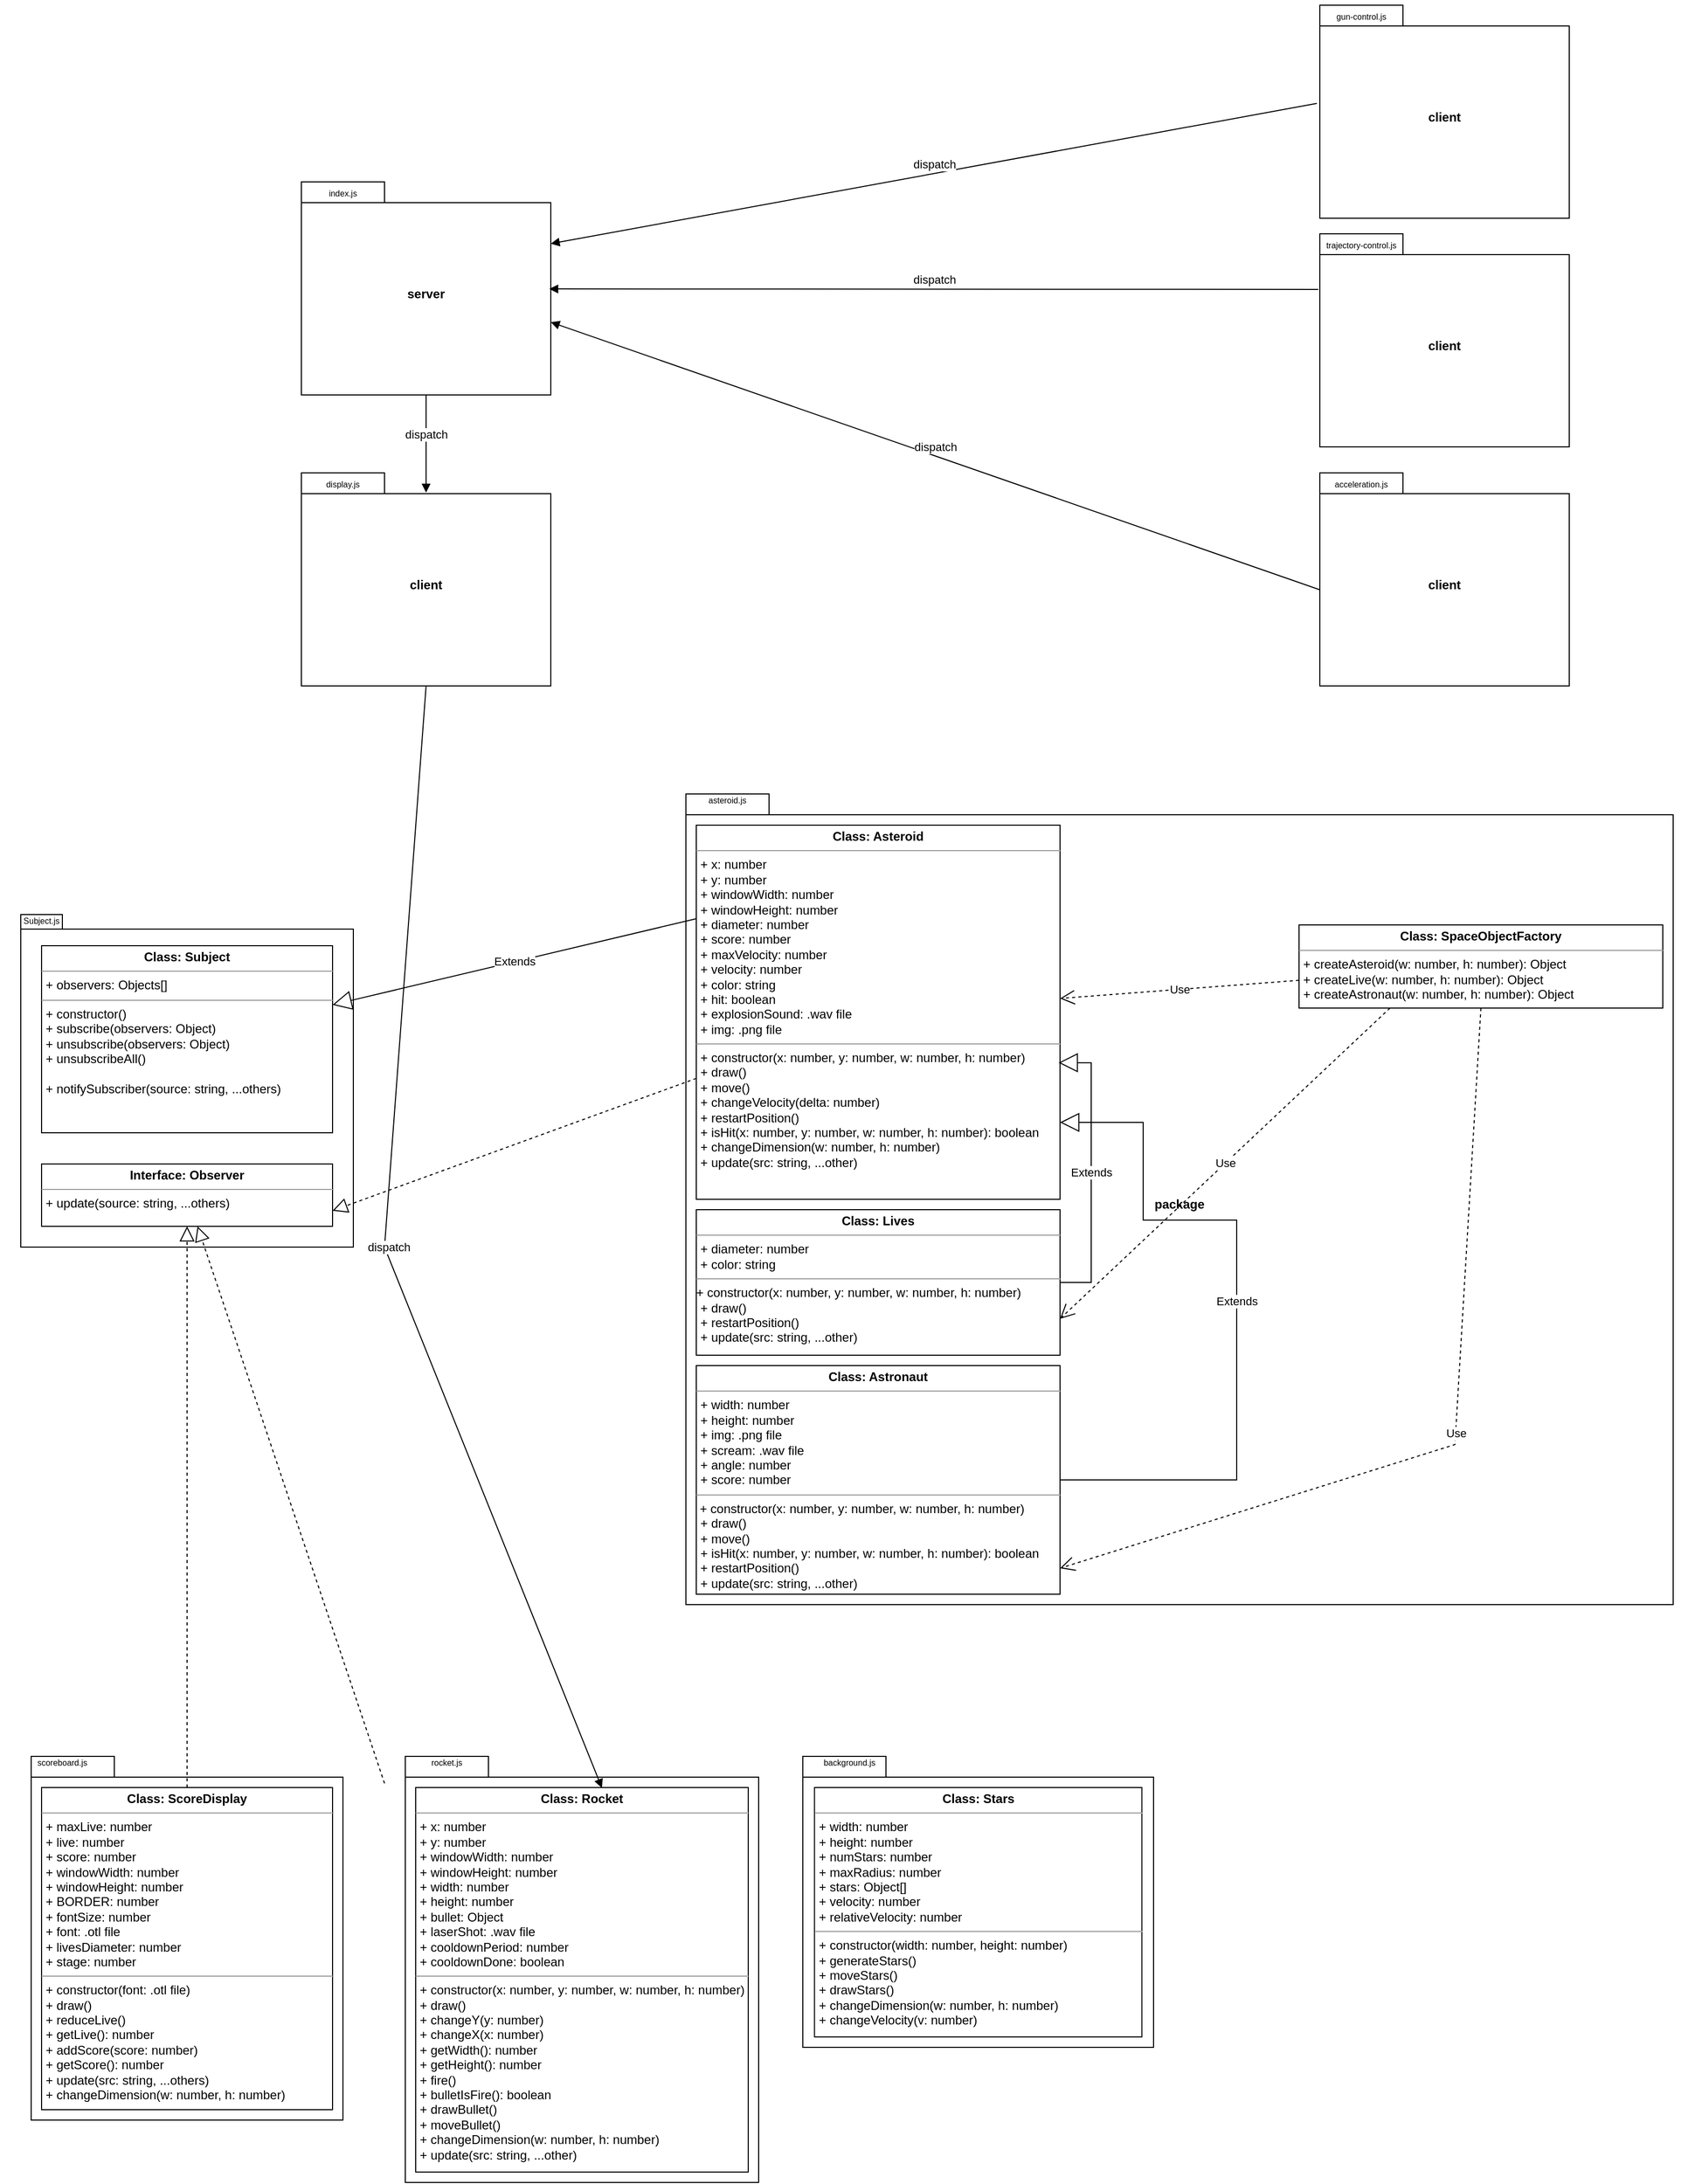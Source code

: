 <mxfile version="21.3.2" type="device">
  <diagram name="Page-1" id="iW9HpgrgspjeNjqDA-Ny">
    <mxGraphModel dx="2911" dy="2049" grid="1" gridSize="10" guides="1" tooltips="1" connect="1" arrows="1" fold="1" page="1" pageScale="1" pageWidth="1654" pageHeight="2336" math="0" shadow="0">
      <root>
        <mxCell id="0" />
        <mxCell id="1" parent="0" />
        <mxCell id="l-1ZIi7Bs2jwUkgEGIXl-24" value="" style="group" vertex="1" connectable="0" parent="1">
          <mxGeometry x="760" y="1700" width="360" height="290" as="geometry" />
        </mxCell>
        <mxCell id="l-1ZIi7Bs2jwUkgEGIXl-22" value="package" style="shape=folder;fontStyle=1;spacingTop=10;tabWidth=80;tabHeight=20;tabPosition=left;html=1;whiteSpace=wrap;" vertex="1" parent="l-1ZIi7Bs2jwUkgEGIXl-24">
          <mxGeometry x="22.5" y="10" width="337.5" height="280" as="geometry" />
        </mxCell>
        <mxCell id="l-1ZIi7Bs2jwUkgEGIXl-23" value="&lt;font style=&quot;font-size: 8px;&quot;&gt;background.js&lt;/font&gt;" style="text;strokeColor=none;align=center;fillColor=none;html=1;verticalAlign=middle;whiteSpace=wrap;rounded=0;" vertex="1" parent="l-1ZIi7Bs2jwUkgEGIXl-24">
          <mxGeometry width="135" height="30" as="geometry" />
        </mxCell>
        <mxCell id="l-1ZIi7Bs2jwUkgEGIXl-6" value="&lt;p style=&quot;margin:0px;margin-top:4px;text-align:center;&quot;&gt;&lt;b&gt;Class: Stars&lt;/b&gt;&lt;/p&gt;&lt;hr size=&quot;1&quot;&gt;&lt;p style=&quot;margin:0px;margin-left:4px;&quot;&gt;+ width: number&lt;/p&gt;&lt;p style=&quot;margin:0px;margin-left:4px;&quot;&gt;+ height: number&lt;/p&gt;&lt;p style=&quot;margin:0px;margin-left:4px;&quot;&gt;+ numStars: number&lt;/p&gt;&lt;p style=&quot;margin:0px;margin-left:4px;&quot;&gt;+ maxRadius: number&lt;/p&gt;&lt;p style=&quot;margin:0px;margin-left:4px;&quot;&gt;+ stars: Object[]&lt;/p&gt;&lt;p style=&quot;margin:0px;margin-left:4px;&quot;&gt;+ velocity: number&lt;/p&gt;&lt;p style=&quot;margin:0px;margin-left:4px;&quot;&gt;+ relativeVelocity: number&lt;/p&gt;&lt;hr size=&quot;1&quot;&gt;&lt;p style=&quot;margin:0px;margin-left:4px;&quot;&gt;+ constructor(width: number, height: number)&lt;/p&gt;&lt;p style=&quot;margin:0px;margin-left:4px;&quot;&gt;+ generateStars()&lt;/p&gt;&lt;p style=&quot;margin:0px;margin-left:4px;&quot;&gt;+ moveStars()&lt;/p&gt;&lt;p style=&quot;margin:0px;margin-left:4px;&quot;&gt;+ drawStars()&lt;/p&gt;&lt;p style=&quot;margin:0px;margin-left:4px;&quot;&gt;+ changeDimension(w: number, h: number)&lt;/p&gt;&lt;p style=&quot;margin:0px;margin-left:4px;&quot;&gt;+ changeVelocity(v: number)&lt;/p&gt;" style="verticalAlign=top;align=left;overflow=fill;fontSize=12;fontFamily=Helvetica;html=1;whiteSpace=wrap;" vertex="1" parent="l-1ZIi7Bs2jwUkgEGIXl-24">
          <mxGeometry x="33.75" y="40" width="315.0" height="240" as="geometry" />
        </mxCell>
        <mxCell id="l-1ZIi7Bs2jwUkgEGIXl-25" value="" style="group" vertex="1" connectable="0" parent="1">
          <mxGeometry x="650" y="774" width="990" height="880" as="geometry" />
        </mxCell>
        <mxCell id="l-1ZIi7Bs2jwUkgEGIXl-20" value="package" style="shape=folder;fontStyle=1;spacingTop=10;tabWidth=80;tabHeight=20;tabPosition=left;html=1;whiteSpace=wrap;" vertex="1" parent="l-1ZIi7Bs2jwUkgEGIXl-25">
          <mxGeometry x="20" y="10" width="950" height="780" as="geometry" />
        </mxCell>
        <mxCell id="l-1ZIi7Bs2jwUkgEGIXl-21" value="&lt;font style=&quot;font-size: 8px;&quot;&gt;asteroid.js&lt;/font&gt;" style="text;strokeColor=none;align=center;fillColor=none;html=1;verticalAlign=middle;whiteSpace=wrap;rounded=0;" vertex="1" parent="l-1ZIi7Bs2jwUkgEGIXl-25">
          <mxGeometry width="120" height="30" as="geometry" />
        </mxCell>
        <mxCell id="l-1ZIi7Bs2jwUkgEGIXl-7" value="&lt;p style=&quot;margin:0px;margin-top:4px;text-align:center;&quot;&gt;&lt;b&gt;Class: Asteroid&lt;/b&gt;&lt;/p&gt;&lt;hr size=&quot;1&quot;&gt;&lt;p style=&quot;margin:0px;margin-left:4px;&quot;&gt;+ x: number&lt;br&gt;&lt;/p&gt;&lt;p style=&quot;margin:0px;margin-left:4px;&quot;&gt;+ y: number&lt;/p&gt;&lt;p style=&quot;margin:0px;margin-left:4px;&quot;&gt;+ windowWidth: number&lt;/p&gt;&lt;p style=&quot;margin:0px;margin-left:4px;&quot;&gt;+ windowHeight: number&lt;/p&gt;&lt;p style=&quot;margin:0px;margin-left:4px;&quot;&gt;+ diameter: number&lt;/p&gt;&lt;p style=&quot;margin:0px;margin-left:4px;&quot;&gt;+ score: number&lt;/p&gt;&lt;p style=&quot;margin:0px;margin-left:4px;&quot;&gt;+ maxVelocity: number&lt;/p&gt;&lt;p style=&quot;margin:0px;margin-left:4px;&quot;&gt;+ velocity: number&lt;/p&gt;&lt;p style=&quot;margin:0px;margin-left:4px;&quot;&gt;+ color: string&lt;/p&gt;&lt;p style=&quot;margin:0px;margin-left:4px;&quot;&gt;+ hit: boolean&lt;/p&gt;&lt;p style=&quot;margin:0px;margin-left:4px;&quot;&gt;+ explosionSound: .wav file&lt;/p&gt;&lt;p style=&quot;margin:0px;margin-left:4px;&quot;&gt;+ img: .png file&lt;/p&gt;&lt;hr size=&quot;1&quot;&gt;&lt;p style=&quot;margin:0px;margin-left:4px;&quot;&gt;+ constructor(x: number, y: number, w: number, h: number)&lt;/p&gt;&lt;p style=&quot;margin:0px;margin-left:4px;&quot;&gt;+ draw()&lt;/p&gt;&lt;p style=&quot;margin:0px;margin-left:4px;&quot;&gt;+ move()&lt;/p&gt;&lt;p style=&quot;margin:0px;margin-left:4px;&quot;&gt;+ changeVelocity(delta: number)&lt;/p&gt;&lt;p style=&quot;margin:0px;margin-left:4px;&quot;&gt;+ restartPosition()&lt;/p&gt;&lt;p style=&quot;margin:0px;margin-left:4px;&quot;&gt;+ isHit(x: number, y: number, w: number, h: number): boolean&lt;/p&gt;&lt;p style=&quot;margin:0px;margin-left:4px;&quot;&gt;+ changeDimension(w: number, h: number)&lt;/p&gt;&lt;p style=&quot;margin:0px;margin-left:4px;&quot;&gt;+ update(src: string, ...other)&lt;/p&gt;" style="verticalAlign=top;align=left;overflow=fill;fontSize=12;fontFamily=Helvetica;html=1;whiteSpace=wrap;" vertex="1" parent="l-1ZIi7Bs2jwUkgEGIXl-25">
          <mxGeometry x="30" y="40" width="350" height="360" as="geometry" />
        </mxCell>
        <mxCell id="l-1ZIi7Bs2jwUkgEGIXl-8" value="&lt;p style=&quot;margin:0px;margin-top:4px;text-align:center;&quot;&gt;&lt;b&gt;Class: Lives&lt;/b&gt;&lt;/p&gt;&lt;hr size=&quot;1&quot;&gt;&lt;p style=&quot;margin:0px;margin-left:4px;&quot;&gt;+ diameter: number&lt;br&gt;&lt;/p&gt;&lt;p style=&quot;margin:0px;margin-left:4px;&quot;&gt;+ color: string&lt;/p&gt;&lt;hr size=&quot;1&quot;&gt;+ constructor(x: number, y: number, w: number, h: number)&lt;p style=&quot;margin:0px;margin-left:4px;&quot;&gt;+ draw()&lt;br&gt;&lt;/p&gt;&lt;p style=&quot;margin:0px;margin-left:4px;&quot;&gt;&lt;span style=&quot;background-color: initial;&quot;&gt;+ restartPosition()&lt;/span&gt;&lt;/p&gt;&lt;p style=&quot;margin:0px;margin-left:4px;&quot;&gt;&lt;span style=&quot;background-color: initial;&quot;&gt;+ update(src: string, ...other)&lt;/span&gt;&lt;/p&gt;" style="verticalAlign=top;align=left;overflow=fill;fontSize=12;fontFamily=Helvetica;html=1;whiteSpace=wrap;" vertex="1" parent="l-1ZIi7Bs2jwUkgEGIXl-25">
          <mxGeometry x="30" y="410" width="350" height="140" as="geometry" />
        </mxCell>
        <mxCell id="l-1ZIi7Bs2jwUkgEGIXl-12" value="&lt;p style=&quot;margin:0px;margin-top:4px;text-align:center;&quot;&gt;&lt;b&gt;Class: Astronaut&lt;/b&gt;&lt;/p&gt;&lt;hr size=&quot;1&quot;&gt;&lt;p style=&quot;margin:0px;margin-left:4px;&quot;&gt;+&amp;nbsp;width: number&lt;br&gt;&lt;/p&gt;&lt;p style=&quot;margin: 0px 0px 0px 4px;&quot;&gt;+ height: number&lt;/p&gt;&lt;p style=&quot;margin: 0px 0px 0px 4px;&quot;&gt;+ img: .png file&lt;/p&gt;&lt;p style=&quot;margin: 0px 0px 0px 4px;&quot;&gt;+ scream: .wav file&lt;/p&gt;&lt;p style=&quot;margin: 0px 0px 0px 4px;&quot;&gt;+ angle: number&lt;/p&gt;&lt;p style=&quot;margin: 0px 0px 0px 4px;&quot;&gt;+ score: number&lt;/p&gt;&lt;hr size=&quot;1&quot;&gt;&amp;nbsp;+ constructor(x: number, y: number, w: number, h: number)&lt;p style=&quot;margin: 0px 0px 0px 4px;&quot;&gt;+ draw()&lt;/p&gt;&lt;p style=&quot;margin: 0px 0px 0px 4px;&quot;&gt;+ move()&lt;/p&gt;&lt;p style=&quot;margin: 0px 0px 0px 4px;&quot;&gt;+ isHit(x: number, y: number, w: number, h: number): boolean&lt;/p&gt;&lt;p style=&quot;margin: 0px 0px 0px 4px;&quot;&gt;+ restartPosition()&lt;br&gt;&lt;/p&gt;&lt;p style=&quot;margin: 0px 0px 0px 4px;&quot;&gt;+ update(src: string, ...other)&lt;/p&gt;" style="verticalAlign=top;align=left;overflow=fill;fontSize=12;fontFamily=Helvetica;html=1;whiteSpace=wrap;" vertex="1" parent="l-1ZIi7Bs2jwUkgEGIXl-25">
          <mxGeometry x="30" y="560" width="350" height="220" as="geometry" />
        </mxCell>
        <mxCell id="l-1ZIi7Bs2jwUkgEGIXl-13" value="&lt;p style=&quot;margin:0px;margin-top:4px;text-align:center;&quot;&gt;&lt;b&gt;Class: SpaceObjectFactory&lt;/b&gt;&lt;/p&gt;&lt;hr size=&quot;1&quot;&gt;&lt;p style=&quot;margin:0px;margin-left:4px;&quot;&gt;+ createAsteroid(w: number, h: number): Object&lt;/p&gt;&lt;p style=&quot;margin:0px;margin-left:4px;&quot;&gt;&lt;span style=&quot;background-color: initial;&quot;&gt;+ createLive(w: number, h: number): Object&lt;/span&gt;&lt;br&gt;&lt;/p&gt;&lt;p style=&quot;margin:0px;margin-left:4px;&quot;&gt;+ createAstronaut(w: number, h: number): Object&lt;span style=&quot;background-color: initial;&quot;&gt;&lt;br&gt;&lt;/span&gt;&lt;/p&gt;" style="verticalAlign=top;align=left;overflow=fill;fontSize=12;fontFamily=Helvetica;html=1;whiteSpace=wrap;" vertex="1" parent="l-1ZIi7Bs2jwUkgEGIXl-25">
          <mxGeometry x="610" y="136" width="350" height="80" as="geometry" />
        </mxCell>
        <mxCell id="l-1ZIi7Bs2jwUkgEGIXl-57" value="Extends" style="endArrow=block;endSize=16;endFill=0;html=1;rounded=0;entryX=0.996;entryY=0.635;entryDx=0;entryDy=0;edgeStyle=entityRelationEdgeStyle;entryPerimeter=0;" edge="1" parent="l-1ZIi7Bs2jwUkgEGIXl-25" source="l-1ZIi7Bs2jwUkgEGIXl-8" target="l-1ZIi7Bs2jwUkgEGIXl-7">
          <mxGeometry width="160" relative="1" as="geometry">
            <mxPoint x="400" y="520.23" as="sourcePoint" />
            <mxPoint x="960" y="506" as="targetPoint" />
          </mxGeometry>
        </mxCell>
        <mxCell id="l-1ZIi7Bs2jwUkgEGIXl-58" value="Extends" style="endArrow=block;endSize=16;endFill=0;html=1;rounded=0;edgeStyle=orthogonalEdgeStyle;" edge="1" parent="l-1ZIi7Bs2jwUkgEGIXl-25" source="l-1ZIi7Bs2jwUkgEGIXl-12" target="l-1ZIi7Bs2jwUkgEGIXl-7">
          <mxGeometry width="160" relative="1" as="geometry">
            <mxPoint x="390" y="490" as="sourcePoint" />
            <mxPoint x="389" y="279" as="targetPoint" />
            <Array as="points">
              <mxPoint x="550" y="670" />
              <mxPoint x="550" y="420" />
              <mxPoint x="460" y="420" />
              <mxPoint x="460" y="326" />
            </Array>
          </mxGeometry>
        </mxCell>
        <mxCell id="l-1ZIi7Bs2jwUkgEGIXl-59" value="Use" style="endArrow=open;endSize=12;dashed=1;html=1;rounded=0;" edge="1" parent="l-1ZIi7Bs2jwUkgEGIXl-25" source="l-1ZIi7Bs2jwUkgEGIXl-13" target="l-1ZIi7Bs2jwUkgEGIXl-7">
          <mxGeometry width="160" relative="1" as="geometry">
            <mxPoint x="470" y="356" as="sourcePoint" />
            <mxPoint x="630" y="356" as="targetPoint" />
          </mxGeometry>
        </mxCell>
        <mxCell id="l-1ZIi7Bs2jwUkgEGIXl-60" value="Use" style="endArrow=open;endSize=12;dashed=1;html=1;rounded=0;entryX=1;entryY=0.75;entryDx=0;entryDy=0;exitX=0.25;exitY=1;exitDx=0;exitDy=0;" edge="1" parent="l-1ZIi7Bs2jwUkgEGIXl-25" source="l-1ZIi7Bs2jwUkgEGIXl-13" target="l-1ZIi7Bs2jwUkgEGIXl-8">
          <mxGeometry width="160" relative="1" as="geometry">
            <mxPoint x="620" y="199" as="sourcePoint" />
            <mxPoint x="390" y="217" as="targetPoint" />
          </mxGeometry>
        </mxCell>
        <mxCell id="l-1ZIi7Bs2jwUkgEGIXl-61" value="Use" style="endArrow=open;endSize=12;dashed=1;html=1;rounded=0;entryX=1;entryY=0.75;entryDx=0;entryDy=0;exitX=0.5;exitY=1;exitDx=0;exitDy=0;" edge="1" parent="l-1ZIi7Bs2jwUkgEGIXl-25" source="l-1ZIi7Bs2jwUkgEGIXl-13">
          <mxGeometry width="160" relative="1" as="geometry">
            <mxPoint x="698" y="456" as="sourcePoint" />
            <mxPoint x="380" y="755" as="targetPoint" />
            <Array as="points">
              <mxPoint x="760" y="636" />
            </Array>
          </mxGeometry>
        </mxCell>
        <mxCell id="l-1ZIi7Bs2jwUkgEGIXl-26" value="" style="group" vertex="1" connectable="0" parent="1">
          <mxGeometry x="380" y="1700" width="360" height="420" as="geometry" />
        </mxCell>
        <mxCell id="l-1ZIi7Bs2jwUkgEGIXl-18" value="package" style="shape=folder;fontStyle=1;spacingTop=10;tabWidth=80;tabHeight=20;tabPosition=left;html=1;whiteSpace=wrap;" vertex="1" parent="l-1ZIi7Bs2jwUkgEGIXl-26">
          <mxGeometry x="20" y="10" width="340" height="410" as="geometry" />
        </mxCell>
        <mxCell id="l-1ZIi7Bs2jwUkgEGIXl-19" value="&lt;font style=&quot;font-size: 8px;&quot;&gt;rocket.js&lt;/font&gt;" style="text;strokeColor=none;align=center;fillColor=none;html=1;verticalAlign=middle;whiteSpace=wrap;rounded=0;" vertex="1" parent="l-1ZIi7Bs2jwUkgEGIXl-26">
          <mxGeometry width="120" height="30" as="geometry" />
        </mxCell>
        <mxCell id="l-1ZIi7Bs2jwUkgEGIXl-5" value="&lt;p style=&quot;margin:0px;margin-top:4px;text-align:center;&quot;&gt;&lt;b&gt;Class: Rocket&lt;/b&gt;&lt;/p&gt;&lt;hr size=&quot;1&quot;&gt;&lt;p style=&quot;margin:0px;margin-left:4px;&quot;&gt;+ x: number&lt;br&gt;&lt;/p&gt;&lt;p style=&quot;margin:0px;margin-left:4px;&quot;&gt;+ y: number&lt;/p&gt;&lt;p style=&quot;margin:0px;margin-left:4px;&quot;&gt;+ windowWidth: number&lt;/p&gt;&lt;p style=&quot;margin:0px;margin-left:4px;&quot;&gt;+ windowHeight: number&lt;/p&gt;&lt;p style=&quot;margin:0px;margin-left:4px;&quot;&gt;+ width: number&lt;/p&gt;&lt;p style=&quot;margin:0px;margin-left:4px;&quot;&gt;+ height: number&lt;/p&gt;&lt;p style=&quot;margin:0px;margin-left:4px;&quot;&gt;+ bullet: Object&lt;/p&gt;&lt;p style=&quot;margin:0px;margin-left:4px;&quot;&gt;+ laserShot: .wav file&lt;/p&gt;&lt;p style=&quot;margin:0px;margin-left:4px;&quot;&gt;+ cooldownPeriod: number&lt;/p&gt;&lt;p style=&quot;margin:0px;margin-left:4px;&quot;&gt;+ cooldownDone: boolean&lt;/p&gt;&lt;hr size=&quot;1&quot;&gt;&lt;p style=&quot;margin:0px;margin-left:4px;&quot;&gt;+ constructor(x: number, y: number, w: number, h: number)&lt;/p&gt;&lt;p style=&quot;margin:0px;margin-left:4px;&quot;&gt;+ draw()&lt;/p&gt;&lt;p style=&quot;margin:0px;margin-left:4px;&quot;&gt;&lt;span style=&quot;background-color: initial;&quot;&gt;+ changeY(y: number)&lt;br&gt;&lt;/span&gt;&lt;/p&gt;&lt;p style=&quot;margin:0px;margin-left:4px;&quot;&gt;&lt;span style=&quot;background-color: initial;&quot;&gt;+ changeX(x: number)&lt;/span&gt;&lt;/p&gt;&lt;p style=&quot;margin:0px;margin-left:4px;&quot;&gt;&lt;span style=&quot;background-color: initial;&quot;&gt;+ getWidth(): number&lt;/span&gt;&lt;/p&gt;&lt;p style=&quot;margin:0px;margin-left:4px;&quot;&gt;&lt;span style=&quot;background-color: initial;&quot;&gt;+ getHeight(): number&lt;/span&gt;&lt;/p&gt;&lt;p style=&quot;margin:0px;margin-left:4px;&quot;&gt;&lt;span style=&quot;background-color: initial;&quot;&gt;+ fire()&lt;/span&gt;&lt;/p&gt;&lt;p style=&quot;margin:0px;margin-left:4px;&quot;&gt;&lt;span style=&quot;background-color: initial;&quot;&gt;+ bulletIsFire(): boolean&lt;/span&gt;&lt;/p&gt;&lt;p style=&quot;margin:0px;margin-left:4px;&quot;&gt;&lt;span style=&quot;background-color: initial;&quot;&gt;+ drawBullet()&lt;/span&gt;&lt;/p&gt;&lt;p style=&quot;margin:0px;margin-left:4px;&quot;&gt;&lt;span style=&quot;background-color: initial;&quot;&gt;+ moveBullet()&lt;/span&gt;&lt;/p&gt;&lt;p style=&quot;margin:0px;margin-left:4px;&quot;&gt;&lt;span style=&quot;background-color: initial;&quot;&gt;+ changeDimension(w: number, h: number)&lt;/span&gt;&lt;/p&gt;&lt;p style=&quot;margin:0px;margin-left:4px;&quot;&gt;&lt;span style=&quot;background-color: initial;&quot;&gt;+ update(src: string, ...other)&amp;nbsp;&lt;/span&gt;&lt;/p&gt;" style="verticalAlign=top;align=left;overflow=fill;fontSize=12;fontFamily=Helvetica;html=1;whiteSpace=wrap;" vertex="1" parent="l-1ZIi7Bs2jwUkgEGIXl-26">
          <mxGeometry x="30" y="40" width="320" height="370" as="geometry" />
        </mxCell>
        <mxCell id="l-1ZIi7Bs2jwUkgEGIXl-27" value="" style="group" vertex="1" connectable="0" parent="1">
          <mxGeometry x="10" y="1700" width="330" height="360" as="geometry" />
        </mxCell>
        <mxCell id="l-1ZIi7Bs2jwUkgEGIXl-16" value="package" style="shape=folder;fontStyle=1;spacingTop=10;tabWidth=80;tabHeight=20;tabPosition=left;html=1;whiteSpace=wrap;" vertex="1" parent="l-1ZIi7Bs2jwUkgEGIXl-27">
          <mxGeometry x="30" y="10" width="300" height="350" as="geometry" />
        </mxCell>
        <mxCell id="l-1ZIi7Bs2jwUkgEGIXl-17" value="&lt;font style=&quot;font-size: 8px;&quot;&gt;scoreboard.js&lt;/font&gt;" style="text;strokeColor=none;align=center;fillColor=none;html=1;verticalAlign=middle;whiteSpace=wrap;rounded=0;" vertex="1" parent="l-1ZIi7Bs2jwUkgEGIXl-27">
          <mxGeometry width="120" height="30" as="geometry" />
        </mxCell>
        <mxCell id="l-1ZIi7Bs2jwUkgEGIXl-4" value="&lt;p style=&quot;margin:0px;margin-top:4px;text-align:center;&quot;&gt;&lt;b&gt;Class: ScoreDisplay&lt;/b&gt;&lt;/p&gt;&lt;hr size=&quot;1&quot;&gt;&lt;p style=&quot;margin:0px;margin-left:4px;&quot;&gt;+ maxLive: number&lt;/p&gt;&lt;p style=&quot;margin:0px;margin-left:4px;&quot;&gt;+ live: number&lt;/p&gt;&lt;p style=&quot;margin:0px;margin-left:4px;&quot;&gt;+ score: number&lt;/p&gt;&lt;p style=&quot;margin:0px;margin-left:4px;&quot;&gt;+ windowWidth: number&lt;/p&gt;&lt;p style=&quot;margin:0px;margin-left:4px;&quot;&gt;+ windowHeight: number&lt;/p&gt;&lt;p style=&quot;margin:0px;margin-left:4px;&quot;&gt;+ BORDER: number&lt;/p&gt;&lt;p style=&quot;margin:0px;margin-left:4px;&quot;&gt;+ fontSize: number&lt;/p&gt;&lt;p style=&quot;margin:0px;margin-left:4px;&quot;&gt;+ font: .otl file&lt;/p&gt;&lt;p style=&quot;margin:0px;margin-left:4px;&quot;&gt;+ livesDiameter: number&lt;/p&gt;&lt;p style=&quot;margin:0px;margin-left:4px;&quot;&gt;+ stage: number&lt;/p&gt;&lt;hr size=&quot;1&quot;&gt;&lt;p style=&quot;margin:0px;margin-left:4px;&quot;&gt;+ constructor(font: .otl file)&lt;/p&gt;&lt;p style=&quot;margin:0px;margin-left:4px;&quot;&gt;+ draw()&lt;/p&gt;&lt;p style=&quot;margin:0px;margin-left:4px;&quot;&gt;&lt;span style=&quot;background-color: initial;&quot;&gt;+ reduceLive()&lt;/span&gt;&lt;/p&gt;&lt;p style=&quot;margin:0px;margin-left:4px;&quot;&gt;+ getLive(): number&lt;/p&gt;&lt;p style=&quot;margin:0px;margin-left:4px;&quot;&gt;+ addScore(score: number)&lt;/p&gt;&lt;p style=&quot;margin:0px;margin-left:4px;&quot;&gt;+ getScore(): number&lt;/p&gt;&lt;p style=&quot;margin:0px;margin-left:4px;&quot;&gt;+ update(src: string, ...others)&lt;/p&gt;&lt;p style=&quot;margin:0px;margin-left:4px;&quot;&gt;+ changeDimension(w: number, h: number)&lt;/p&gt;" style="verticalAlign=top;align=left;overflow=fill;fontSize=12;fontFamily=Helvetica;html=1;whiteSpace=wrap;" vertex="1" parent="l-1ZIi7Bs2jwUkgEGIXl-27">
          <mxGeometry x="40" y="40" width="280" height="310" as="geometry" />
        </mxCell>
        <mxCell id="l-1ZIi7Bs2jwUkgEGIXl-28" value="" style="group" vertex="1" connectable="0" parent="1">
          <mxGeometry x="20" y="890" width="330" height="330" as="geometry" />
        </mxCell>
        <mxCell id="l-1ZIi7Bs2jwUkgEGIXl-14" value="package" style="shape=folder;fontStyle=1;spacingTop=10;tabWidth=40;tabHeight=14;tabPosition=left;html=1;whiteSpace=wrap;" vertex="1" parent="l-1ZIi7Bs2jwUkgEGIXl-28">
          <mxGeometry x="10" y="10" width="320" height="320" as="geometry" />
        </mxCell>
        <mxCell id="l-1ZIi7Bs2jwUkgEGIXl-2" value="&lt;p style=&quot;margin:0px;margin-top:4px;text-align:center;&quot;&gt;&lt;b&gt;Class: Subject&lt;/b&gt;&lt;/p&gt;&lt;hr size=&quot;1&quot;&gt;&lt;p style=&quot;margin:0px;margin-left:4px;&quot;&gt;+ observers: Objects[]&lt;/p&gt;&lt;hr size=&quot;1&quot;&gt;&lt;p style=&quot;margin:0px;margin-left:4px;&quot;&gt;+ constructor()&lt;/p&gt;&lt;p style=&quot;margin:0px;margin-left:4px;&quot;&gt;+ subscribe(observers: Object)&lt;/p&gt;&lt;p style=&quot;margin:0px;margin-left:4px;&quot;&gt;+ unsubscribe(observers: Object)&lt;/p&gt;&lt;p style=&quot;margin:0px;margin-left:4px;&quot;&gt;+ unsubscribeAll()&lt;/p&gt;&lt;p style=&quot;margin:0px;margin-left:4px;&quot;&gt;&lt;br&gt;&lt;/p&gt;&lt;p style=&quot;margin:0px;margin-left:4px;&quot;&gt;+ notifySubscriber(source: string, ...others)&lt;/p&gt;" style="verticalAlign=top;align=left;overflow=fill;fontSize=12;fontFamily=Helvetica;html=1;whiteSpace=wrap;" vertex="1" parent="l-1ZIi7Bs2jwUkgEGIXl-28">
          <mxGeometry x="30" y="40" width="280" height="180" as="geometry" />
        </mxCell>
        <mxCell id="l-1ZIi7Bs2jwUkgEGIXl-3" value="&lt;p style=&quot;margin:0px;margin-top:4px;text-align:center;&quot;&gt;&lt;b&gt;Interface: Observer&lt;/b&gt;&lt;/p&gt;&lt;hr size=&quot;1&quot;&gt;&lt;p style=&quot;margin:0px;margin-left:4px;&quot;&gt;+ update(source: string, ...others)&lt;/p&gt;" style="verticalAlign=top;align=left;overflow=fill;fontSize=12;fontFamily=Helvetica;html=1;whiteSpace=wrap;" vertex="1" parent="l-1ZIi7Bs2jwUkgEGIXl-28">
          <mxGeometry x="30" y="250" width="280" height="60" as="geometry" />
        </mxCell>
        <mxCell id="l-1ZIi7Bs2jwUkgEGIXl-15" value="&lt;font style=&quot;font-size: 8px;&quot;&gt;Subject.js&lt;/font&gt;" style="text;strokeColor=none;align=center;fillColor=none;html=1;verticalAlign=middle;whiteSpace=wrap;rounded=0;" vertex="1" parent="l-1ZIi7Bs2jwUkgEGIXl-28">
          <mxGeometry width="60" height="30" as="geometry" />
        </mxCell>
        <mxCell id="l-1ZIi7Bs2jwUkgEGIXl-29" value="client" style="shape=folder;fontStyle=1;spacingTop=10;tabWidth=80;tabHeight=20;tabPosition=left;html=1;whiteSpace=wrap;" vertex="1" parent="1">
          <mxGeometry x="1280" y="25" width="240" height="205" as="geometry" />
        </mxCell>
        <mxCell id="l-1ZIi7Bs2jwUkgEGIXl-34" value="&lt;font style=&quot;font-size: 8px;&quot;&gt;gun-control.js&lt;/font&gt;" style="text;strokeColor=none;align=center;fillColor=none;html=1;verticalAlign=middle;whiteSpace=wrap;rounded=0;" vertex="1" parent="1">
          <mxGeometry x="1260" y="20" width="120" height="30" as="geometry" />
        </mxCell>
        <mxCell id="l-1ZIi7Bs2jwUkgEGIXl-35" value="client" style="shape=folder;fontStyle=1;spacingTop=10;tabWidth=80;tabHeight=20;tabPosition=left;html=1;whiteSpace=wrap;" vertex="1" parent="1">
          <mxGeometry x="1280" y="245" width="240" height="205" as="geometry" />
        </mxCell>
        <mxCell id="l-1ZIi7Bs2jwUkgEGIXl-36" value="&lt;font style=&quot;font-size: 8px;&quot;&gt;trajectory-control.js&lt;/font&gt;" style="text;strokeColor=none;align=center;fillColor=none;html=1;verticalAlign=middle;whiteSpace=wrap;rounded=0;" vertex="1" parent="1">
          <mxGeometry x="1260" y="240" width="120" height="30" as="geometry" />
        </mxCell>
        <mxCell id="l-1ZIi7Bs2jwUkgEGIXl-37" value="client" style="shape=folder;fontStyle=1;spacingTop=10;tabWidth=80;tabHeight=20;tabPosition=left;html=1;whiteSpace=wrap;" vertex="1" parent="1">
          <mxGeometry x="1280" y="475" width="240" height="205" as="geometry" />
        </mxCell>
        <mxCell id="l-1ZIi7Bs2jwUkgEGIXl-38" value="&lt;font style=&quot;font-size: 8px;&quot;&gt;acceleration.js&lt;/font&gt;" style="text;strokeColor=none;align=center;fillColor=none;html=1;verticalAlign=middle;whiteSpace=wrap;rounded=0;" vertex="1" parent="1">
          <mxGeometry x="1260" y="470" width="120" height="30" as="geometry" />
        </mxCell>
        <mxCell id="l-1ZIi7Bs2jwUkgEGIXl-43" value="" style="group" vertex="1" connectable="0" parent="1">
          <mxGeometry x="280" y="470" width="260" height="210" as="geometry" />
        </mxCell>
        <mxCell id="l-1ZIi7Bs2jwUkgEGIXl-41" value="client" style="shape=folder;fontStyle=1;spacingTop=10;tabWidth=80;tabHeight=20;tabPosition=left;html=1;whiteSpace=wrap;" vertex="1" parent="l-1ZIi7Bs2jwUkgEGIXl-43">
          <mxGeometry x="20" y="5" width="240" height="205" as="geometry" />
        </mxCell>
        <mxCell id="l-1ZIi7Bs2jwUkgEGIXl-42" value="&lt;font style=&quot;font-size: 8px;&quot;&gt;display.js&lt;/font&gt;" style="text;strokeColor=none;align=center;fillColor=none;html=1;verticalAlign=middle;whiteSpace=wrap;rounded=0;" vertex="1" parent="l-1ZIi7Bs2jwUkgEGIXl-43">
          <mxGeometry width="120" height="30" as="geometry" />
        </mxCell>
        <mxCell id="l-1ZIi7Bs2jwUkgEGIXl-44" value="" style="group" vertex="1" connectable="0" parent="1">
          <mxGeometry x="280" y="190" width="260" height="210" as="geometry" />
        </mxCell>
        <mxCell id="l-1ZIi7Bs2jwUkgEGIXl-39" value="server" style="shape=folder;fontStyle=1;spacingTop=10;tabWidth=80;tabHeight=20;tabPosition=left;html=1;whiteSpace=wrap;" vertex="1" parent="l-1ZIi7Bs2jwUkgEGIXl-44">
          <mxGeometry x="20" y="5" width="240" height="205" as="geometry" />
        </mxCell>
        <mxCell id="l-1ZIi7Bs2jwUkgEGIXl-40" value="&lt;font style=&quot;font-size: 8px;&quot;&gt;index.js&lt;/font&gt;" style="text;strokeColor=none;align=center;fillColor=none;html=1;verticalAlign=middle;whiteSpace=wrap;rounded=0;" vertex="1" parent="l-1ZIi7Bs2jwUkgEGIXl-44">
          <mxGeometry width="120" height="30" as="geometry" />
        </mxCell>
        <mxCell id="l-1ZIi7Bs2jwUkgEGIXl-49" value="dispatch" style="html=1;verticalAlign=bottom;endArrow=block;edgeStyle=elbowEdgeStyle;elbow=vertical;curved=0;rounded=0;exitX=-0.006;exitY=0.261;exitDx=0;exitDy=0;exitPerimeter=0;entryX=0.994;entryY=0.5;entryDx=0;entryDy=0;entryPerimeter=0;" edge="1" parent="1" source="l-1ZIi7Bs2jwUkgEGIXl-35" target="l-1ZIi7Bs2jwUkgEGIXl-39">
          <mxGeometry width="80" relative="1" as="geometry">
            <mxPoint x="870" y="500" as="sourcePoint" />
            <mxPoint x="600" y="298" as="targetPoint" />
            <Array as="points">
              <mxPoint x="940" y="298" />
            </Array>
          </mxGeometry>
        </mxCell>
        <mxCell id="l-1ZIi7Bs2jwUkgEGIXl-50" value="dispatch" style="html=1;verticalAlign=bottom;endArrow=block;rounded=0;exitX=0;exitY=0;exitDx=0;exitDy=112.5;exitPerimeter=0;" edge="1" parent="1" source="l-1ZIi7Bs2jwUkgEGIXl-37">
          <mxGeometry width="80" relative="1" as="geometry">
            <mxPoint x="1110" y="590" as="sourcePoint" />
            <mxPoint x="540" y="330" as="targetPoint" />
          </mxGeometry>
        </mxCell>
        <mxCell id="l-1ZIi7Bs2jwUkgEGIXl-53" value="dispatch" style="html=1;verticalAlign=bottom;endArrow=block;rounded=0;exitX=-0.012;exitY=0.461;exitDx=0;exitDy=0;exitPerimeter=0;entryX=0.994;entryY=0.5;entryDx=0;entryDy=0;entryPerimeter=0;" edge="1" parent="1" source="l-1ZIi7Bs2jwUkgEGIXl-29">
          <mxGeometry width="80" relative="1" as="geometry">
            <mxPoint x="1280" y="255.5" as="sourcePoint" />
            <mxPoint x="540" y="254.5" as="targetPoint" />
          </mxGeometry>
        </mxCell>
        <mxCell id="l-1ZIi7Bs2jwUkgEGIXl-55" value="dispatch" style="html=1;verticalAlign=bottom;endArrow=block;rounded=0;" edge="1" parent="1" source="l-1ZIi7Bs2jwUkgEGIXl-39">
          <mxGeometry width="80" relative="1" as="geometry">
            <mxPoint x="1150" y="758" as="sourcePoint" />
            <mxPoint x="420" y="494" as="targetPoint" />
          </mxGeometry>
        </mxCell>
        <mxCell id="l-1ZIi7Bs2jwUkgEGIXl-56" value="Extends" style="endArrow=block;endSize=16;endFill=0;html=1;rounded=0;exitX=0;exitY=0.25;exitDx=0;exitDy=0;" edge="1" parent="1" source="l-1ZIi7Bs2jwUkgEGIXl-7" target="l-1ZIi7Bs2jwUkgEGIXl-2">
          <mxGeometry width="160" relative="1" as="geometry">
            <mxPoint x="120" y="918.23" as="sourcePoint" />
            <mxPoint x="190" y="1040" as="targetPoint" />
          </mxGeometry>
        </mxCell>
        <mxCell id="l-1ZIi7Bs2jwUkgEGIXl-62" value="" style="endArrow=block;dashed=1;endFill=0;endSize=12;html=1;rounded=0;entryX=1;entryY=0.75;entryDx=0;entryDy=0;" edge="1" parent="1" source="l-1ZIi7Bs2jwUkgEGIXl-7" target="l-1ZIi7Bs2jwUkgEGIXl-3">
          <mxGeometry width="160" relative="1" as="geometry">
            <mxPoint x="350" y="1140" as="sourcePoint" />
            <mxPoint x="510" y="1140" as="targetPoint" />
          </mxGeometry>
        </mxCell>
        <mxCell id="l-1ZIi7Bs2jwUkgEGIXl-63" value="" style="endArrow=block;dashed=1;endFill=0;endSize=12;html=1;rounded=0;entryX=0.5;entryY=1;entryDx=0;entryDy=0;exitX=0.5;exitY=0;exitDx=0;exitDy=0;" edge="1" parent="1" source="l-1ZIi7Bs2jwUkgEGIXl-4" target="l-1ZIi7Bs2jwUkgEGIXl-3">
          <mxGeometry width="160" relative="1" as="geometry">
            <mxPoint x="690" y="1024" as="sourcePoint" />
            <mxPoint x="130" y="1089" as="targetPoint" />
          </mxGeometry>
        </mxCell>
        <mxCell id="l-1ZIi7Bs2jwUkgEGIXl-64" value="" style="endArrow=block;dashed=1;endFill=0;endSize=12;html=1;rounded=0;exitX=0.5;exitY=0;exitDx=0;exitDy=0;" edge="1" parent="1" target="l-1ZIi7Bs2jwUkgEGIXl-3">
          <mxGeometry width="160" relative="1" as="geometry">
            <mxPoint x="380" y="1736" as="sourcePoint" />
            <mxPoint x="340" y="1090" as="targetPoint" />
          </mxGeometry>
        </mxCell>
        <mxCell id="l-1ZIi7Bs2jwUkgEGIXl-66" value="dispatch" style="html=1;verticalAlign=bottom;endArrow=block;rounded=0;entryX=0.56;entryY=0.001;entryDx=0;entryDy=0;entryPerimeter=0;" edge="1" parent="1" target="l-1ZIi7Bs2jwUkgEGIXl-5">
          <mxGeometry width="80" relative="1" as="geometry">
            <mxPoint x="420" y="680" as="sourcePoint" />
            <mxPoint x="420" y="774" as="targetPoint" />
            <Array as="points">
              <mxPoint x="380" y="1220" />
            </Array>
          </mxGeometry>
        </mxCell>
      </root>
    </mxGraphModel>
  </diagram>
</mxfile>
